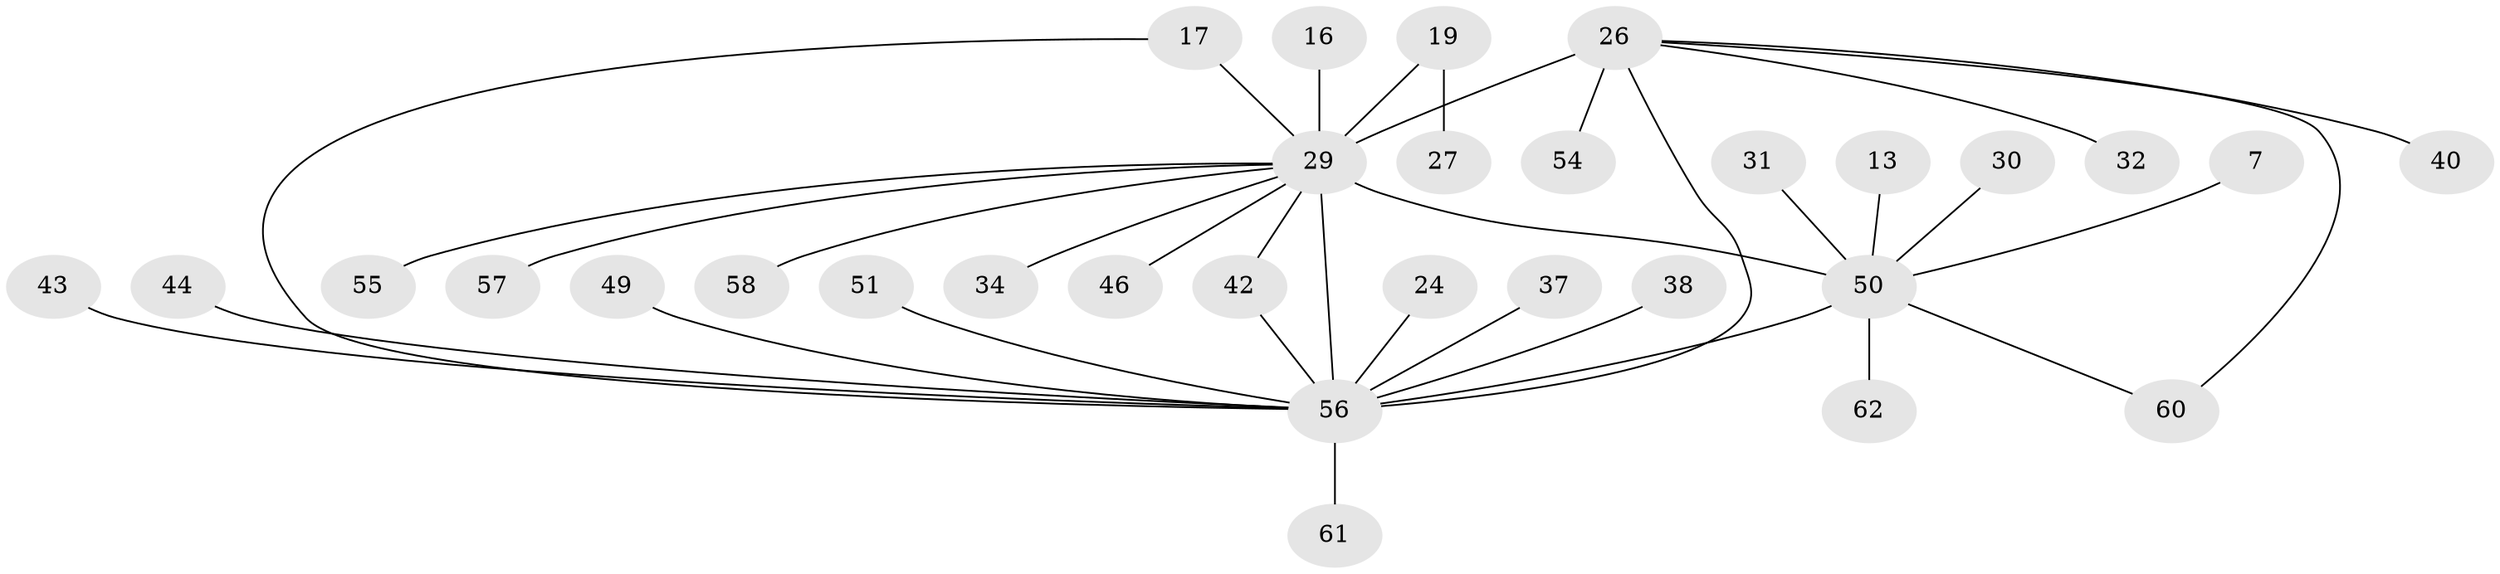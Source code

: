 // original degree distribution, {18: 0.016129032258064516, 14: 0.016129032258064516, 2: 0.22580645161290322, 3: 0.14516129032258066, 13: 0.016129032258064516, 6: 0.03225806451612903, 4: 0.06451612903225806, 1: 0.45161290322580644, 7: 0.016129032258064516, 5: 0.016129032258064516}
// Generated by graph-tools (version 1.1) at 2025/47/03/09/25 04:47:27]
// undirected, 31 vertices, 35 edges
graph export_dot {
graph [start="1"]
  node [color=gray90,style=filled];
  7;
  13;
  16 [super="+14"];
  17;
  19;
  24;
  26 [super="+25+20"];
  27;
  29 [super="+5+18+2"];
  30;
  31;
  32;
  34;
  37;
  38;
  40;
  42 [super="+33"];
  43;
  44;
  46;
  49;
  50 [super="+1+41"];
  51;
  54 [super="+48"];
  55;
  56 [super="+47+28+10+35+52+53+15"];
  57;
  58;
  60;
  61;
  62 [super="+59"];
  7 -- 50;
  13 -- 50;
  16 -- 29;
  17 -- 29 [weight=2];
  17 -- 56;
  19 -- 27;
  19 -- 29 [weight=2];
  24 -- 56;
  26 -- 60;
  26 -- 29 [weight=3];
  26 -- 32;
  26 -- 40;
  26 -- 54;
  26 -- 56;
  29 -- 34;
  29 -- 55;
  29 -- 58;
  29 -- 42 [weight=3];
  29 -- 46;
  29 -- 50 [weight=6];
  29 -- 57;
  29 -- 56 [weight=2];
  30 -- 50;
  31 -- 50;
  37 -- 56;
  38 -- 56;
  42 -- 56;
  43 -- 56;
  44 -- 56;
  49 -- 56;
  50 -- 60;
  50 -- 56 [weight=3];
  50 -- 62;
  51 -- 56;
  56 -- 61;
}
